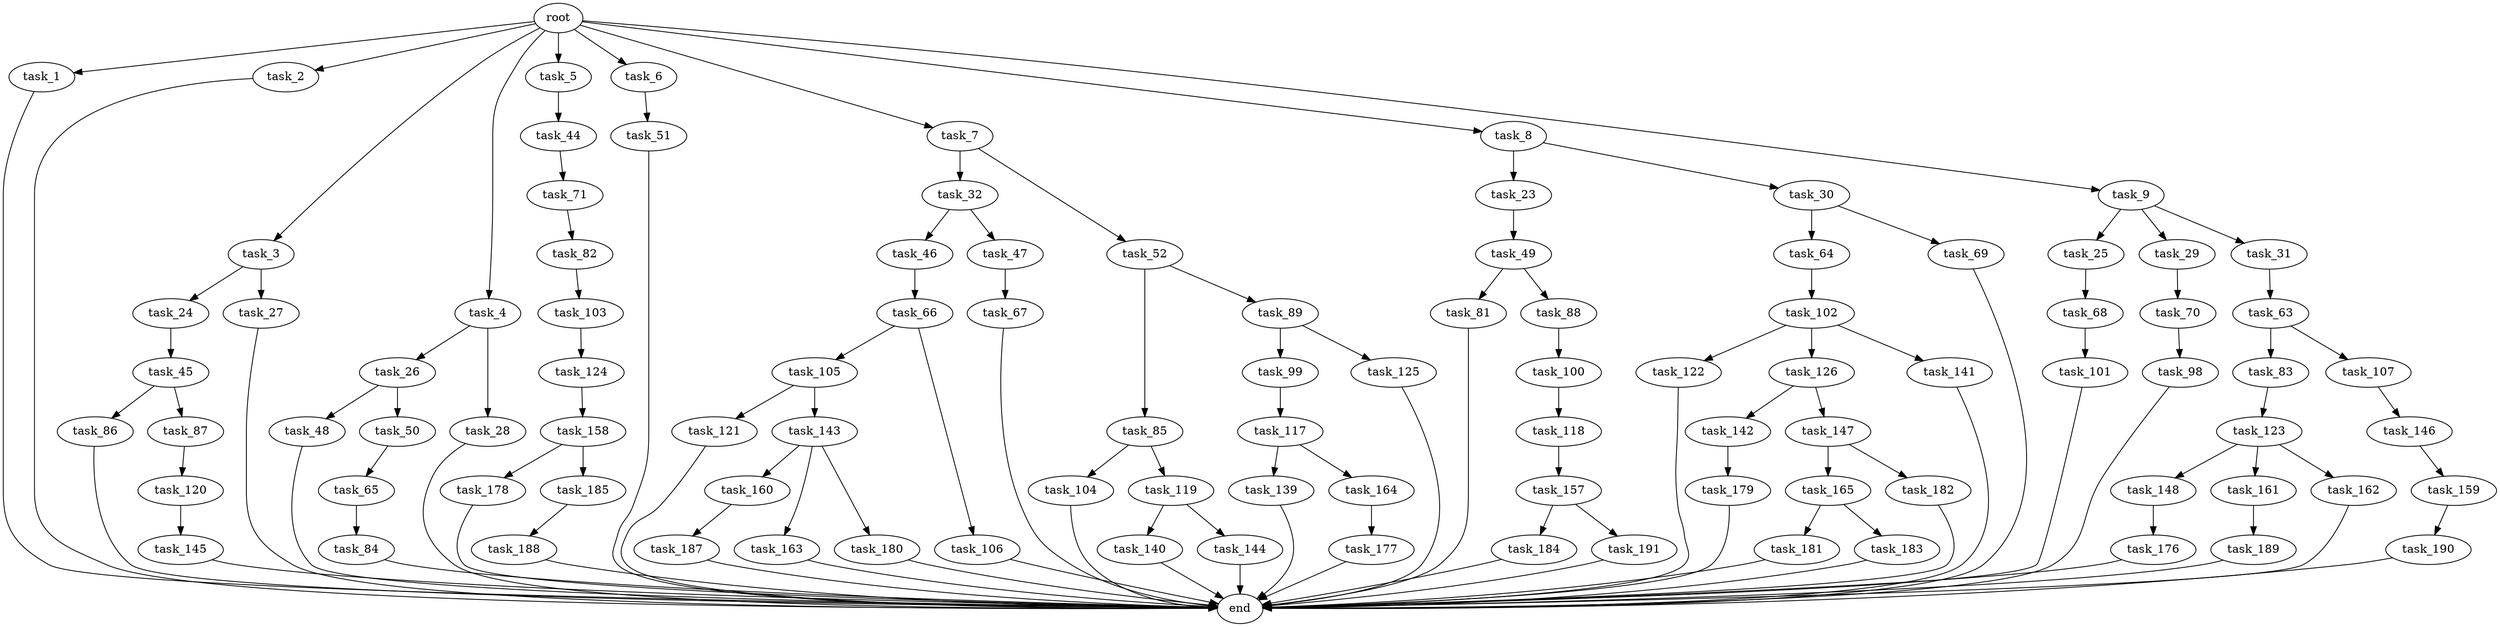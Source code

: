 digraph G {
  root [size="0.000000"];
  task_1 [size="1024.000000"];
  task_2 [size="1024.000000"];
  task_3 [size="1024.000000"];
  task_4 [size="1024.000000"];
  task_5 [size="1024.000000"];
  task_6 [size="1024.000000"];
  task_7 [size="1024.000000"];
  task_8 [size="1024.000000"];
  task_9 [size="1024.000000"];
  task_23 [size="695784701952.000000"];
  task_24 [size="34359738368.000000"];
  task_25 [size="77309411328.000000"];
  task_26 [size="214748364800.000000"];
  task_27 [size="34359738368.000000"];
  task_28 [size="214748364800.000000"];
  task_29 [size="77309411328.000000"];
  task_30 [size="695784701952.000000"];
  task_31 [size="77309411328.000000"];
  task_32 [size="309237645312.000000"];
  task_44 [size="549755813888.000000"];
  task_45 [size="77309411328.000000"];
  task_46 [size="549755813888.000000"];
  task_47 [size="549755813888.000000"];
  task_48 [size="549755813888.000000"];
  task_49 [size="420906795008.000000"];
  task_50 [size="549755813888.000000"];
  task_51 [size="695784701952.000000"];
  task_52 [size="309237645312.000000"];
  task_63 [size="420906795008.000000"];
  task_64 [size="137438953472.000000"];
  task_65 [size="137438953472.000000"];
  task_66 [size="420906795008.000000"];
  task_67 [size="34359738368.000000"];
  task_68 [size="137438953472.000000"];
  task_69 [size="137438953472.000000"];
  task_70 [size="137438953472.000000"];
  task_71 [size="420906795008.000000"];
  task_81 [size="77309411328.000000"];
  task_82 [size="77309411328.000000"];
  task_83 [size="214748364800.000000"];
  task_84 [size="549755813888.000000"];
  task_85 [size="309237645312.000000"];
  task_86 [size="309237645312.000000"];
  task_87 [size="309237645312.000000"];
  task_88 [size="77309411328.000000"];
  task_89 [size="309237645312.000000"];
  task_98 [size="420906795008.000000"];
  task_99 [size="309237645312.000000"];
  task_100 [size="549755813888.000000"];
  task_101 [size="34359738368.000000"];
  task_102 [size="309237645312.000000"];
  task_103 [size="214748364800.000000"];
  task_104 [size="214748364800.000000"];
  task_105 [size="858993459200.000000"];
  task_106 [size="858993459200.000000"];
  task_107 [size="214748364800.000000"];
  task_117 [size="420906795008.000000"];
  task_118 [size="34359738368.000000"];
  task_119 [size="214748364800.000000"];
  task_120 [size="858993459200.000000"];
  task_121 [size="549755813888.000000"];
  task_122 [size="549755813888.000000"];
  task_123 [size="858993459200.000000"];
  task_124 [size="137438953472.000000"];
  task_125 [size="309237645312.000000"];
  task_126 [size="549755813888.000000"];
  task_139 [size="309237645312.000000"];
  task_140 [size="549755813888.000000"];
  task_141 [size="549755813888.000000"];
  task_142 [size="549755813888.000000"];
  task_143 [size="549755813888.000000"];
  task_144 [size="549755813888.000000"];
  task_145 [size="34359738368.000000"];
  task_146 [size="77309411328.000000"];
  task_147 [size="549755813888.000000"];
  task_148 [size="420906795008.000000"];
  task_157 [size="309237645312.000000"];
  task_158 [size="420906795008.000000"];
  task_159 [size="77309411328.000000"];
  task_160 [size="695784701952.000000"];
  task_161 [size="420906795008.000000"];
  task_162 [size="420906795008.000000"];
  task_163 [size="695784701952.000000"];
  task_164 [size="309237645312.000000"];
  task_165 [size="34359738368.000000"];
  task_176 [size="695784701952.000000"];
  task_177 [size="549755813888.000000"];
  task_178 [size="214748364800.000000"];
  task_179 [size="34359738368.000000"];
  task_180 [size="695784701952.000000"];
  task_181 [size="34359738368.000000"];
  task_182 [size="34359738368.000000"];
  task_183 [size="34359738368.000000"];
  task_184 [size="77309411328.000000"];
  task_185 [size="214748364800.000000"];
  task_187 [size="214748364800.000000"];
  task_188 [size="420906795008.000000"];
  task_189 [size="420906795008.000000"];
  task_190 [size="858993459200.000000"];
  task_191 [size="77309411328.000000"];
  end [size="0.000000"];

  root -> task_1 [size="1.000000"];
  root -> task_2 [size="1.000000"];
  root -> task_3 [size="1.000000"];
  root -> task_4 [size="1.000000"];
  root -> task_5 [size="1.000000"];
  root -> task_6 [size="1.000000"];
  root -> task_7 [size="1.000000"];
  root -> task_8 [size="1.000000"];
  root -> task_9 [size="1.000000"];
  task_1 -> end [size="1.000000"];
  task_2 -> end [size="1.000000"];
  task_3 -> task_24 [size="33554432.000000"];
  task_3 -> task_27 [size="33554432.000000"];
  task_4 -> task_26 [size="209715200.000000"];
  task_4 -> task_28 [size="209715200.000000"];
  task_5 -> task_44 [size="536870912.000000"];
  task_6 -> task_51 [size="679477248.000000"];
  task_7 -> task_32 [size="301989888.000000"];
  task_7 -> task_52 [size="301989888.000000"];
  task_8 -> task_23 [size="679477248.000000"];
  task_8 -> task_30 [size="679477248.000000"];
  task_9 -> task_25 [size="75497472.000000"];
  task_9 -> task_29 [size="75497472.000000"];
  task_9 -> task_31 [size="75497472.000000"];
  task_23 -> task_49 [size="411041792.000000"];
  task_24 -> task_45 [size="75497472.000000"];
  task_25 -> task_68 [size="134217728.000000"];
  task_26 -> task_48 [size="536870912.000000"];
  task_26 -> task_50 [size="536870912.000000"];
  task_27 -> end [size="1.000000"];
  task_28 -> end [size="1.000000"];
  task_29 -> task_70 [size="134217728.000000"];
  task_30 -> task_64 [size="134217728.000000"];
  task_30 -> task_69 [size="134217728.000000"];
  task_31 -> task_63 [size="411041792.000000"];
  task_32 -> task_46 [size="536870912.000000"];
  task_32 -> task_47 [size="536870912.000000"];
  task_44 -> task_71 [size="411041792.000000"];
  task_45 -> task_86 [size="301989888.000000"];
  task_45 -> task_87 [size="301989888.000000"];
  task_46 -> task_66 [size="411041792.000000"];
  task_47 -> task_67 [size="33554432.000000"];
  task_48 -> end [size="1.000000"];
  task_49 -> task_81 [size="75497472.000000"];
  task_49 -> task_88 [size="75497472.000000"];
  task_50 -> task_65 [size="134217728.000000"];
  task_51 -> end [size="1.000000"];
  task_52 -> task_85 [size="301989888.000000"];
  task_52 -> task_89 [size="301989888.000000"];
  task_63 -> task_83 [size="209715200.000000"];
  task_63 -> task_107 [size="209715200.000000"];
  task_64 -> task_102 [size="301989888.000000"];
  task_65 -> task_84 [size="536870912.000000"];
  task_66 -> task_105 [size="838860800.000000"];
  task_66 -> task_106 [size="838860800.000000"];
  task_67 -> end [size="1.000000"];
  task_68 -> task_101 [size="33554432.000000"];
  task_69 -> end [size="1.000000"];
  task_70 -> task_98 [size="411041792.000000"];
  task_71 -> task_82 [size="75497472.000000"];
  task_81 -> end [size="1.000000"];
  task_82 -> task_103 [size="209715200.000000"];
  task_83 -> task_123 [size="838860800.000000"];
  task_84 -> end [size="1.000000"];
  task_85 -> task_104 [size="209715200.000000"];
  task_85 -> task_119 [size="209715200.000000"];
  task_86 -> end [size="1.000000"];
  task_87 -> task_120 [size="838860800.000000"];
  task_88 -> task_100 [size="536870912.000000"];
  task_89 -> task_99 [size="301989888.000000"];
  task_89 -> task_125 [size="301989888.000000"];
  task_98 -> end [size="1.000000"];
  task_99 -> task_117 [size="411041792.000000"];
  task_100 -> task_118 [size="33554432.000000"];
  task_101 -> end [size="1.000000"];
  task_102 -> task_122 [size="536870912.000000"];
  task_102 -> task_126 [size="536870912.000000"];
  task_102 -> task_141 [size="536870912.000000"];
  task_103 -> task_124 [size="134217728.000000"];
  task_104 -> end [size="1.000000"];
  task_105 -> task_121 [size="536870912.000000"];
  task_105 -> task_143 [size="536870912.000000"];
  task_106 -> end [size="1.000000"];
  task_107 -> task_146 [size="75497472.000000"];
  task_117 -> task_139 [size="301989888.000000"];
  task_117 -> task_164 [size="301989888.000000"];
  task_118 -> task_157 [size="301989888.000000"];
  task_119 -> task_140 [size="536870912.000000"];
  task_119 -> task_144 [size="536870912.000000"];
  task_120 -> task_145 [size="33554432.000000"];
  task_121 -> end [size="1.000000"];
  task_122 -> end [size="1.000000"];
  task_123 -> task_148 [size="411041792.000000"];
  task_123 -> task_161 [size="411041792.000000"];
  task_123 -> task_162 [size="411041792.000000"];
  task_124 -> task_158 [size="411041792.000000"];
  task_125 -> end [size="1.000000"];
  task_126 -> task_142 [size="536870912.000000"];
  task_126 -> task_147 [size="536870912.000000"];
  task_139 -> end [size="1.000000"];
  task_140 -> end [size="1.000000"];
  task_141 -> end [size="1.000000"];
  task_142 -> task_179 [size="33554432.000000"];
  task_143 -> task_160 [size="679477248.000000"];
  task_143 -> task_163 [size="679477248.000000"];
  task_143 -> task_180 [size="679477248.000000"];
  task_144 -> end [size="1.000000"];
  task_145 -> end [size="1.000000"];
  task_146 -> task_159 [size="75497472.000000"];
  task_147 -> task_165 [size="33554432.000000"];
  task_147 -> task_182 [size="33554432.000000"];
  task_148 -> task_176 [size="679477248.000000"];
  task_157 -> task_184 [size="75497472.000000"];
  task_157 -> task_191 [size="75497472.000000"];
  task_158 -> task_178 [size="209715200.000000"];
  task_158 -> task_185 [size="209715200.000000"];
  task_159 -> task_190 [size="838860800.000000"];
  task_160 -> task_187 [size="209715200.000000"];
  task_161 -> task_189 [size="411041792.000000"];
  task_162 -> end [size="1.000000"];
  task_163 -> end [size="1.000000"];
  task_164 -> task_177 [size="536870912.000000"];
  task_165 -> task_181 [size="33554432.000000"];
  task_165 -> task_183 [size="33554432.000000"];
  task_176 -> end [size="1.000000"];
  task_177 -> end [size="1.000000"];
  task_178 -> end [size="1.000000"];
  task_179 -> end [size="1.000000"];
  task_180 -> end [size="1.000000"];
  task_181 -> end [size="1.000000"];
  task_182 -> end [size="1.000000"];
  task_183 -> end [size="1.000000"];
  task_184 -> end [size="1.000000"];
  task_185 -> task_188 [size="411041792.000000"];
  task_187 -> end [size="1.000000"];
  task_188 -> end [size="1.000000"];
  task_189 -> end [size="1.000000"];
  task_190 -> end [size="1.000000"];
  task_191 -> end [size="1.000000"];
}
